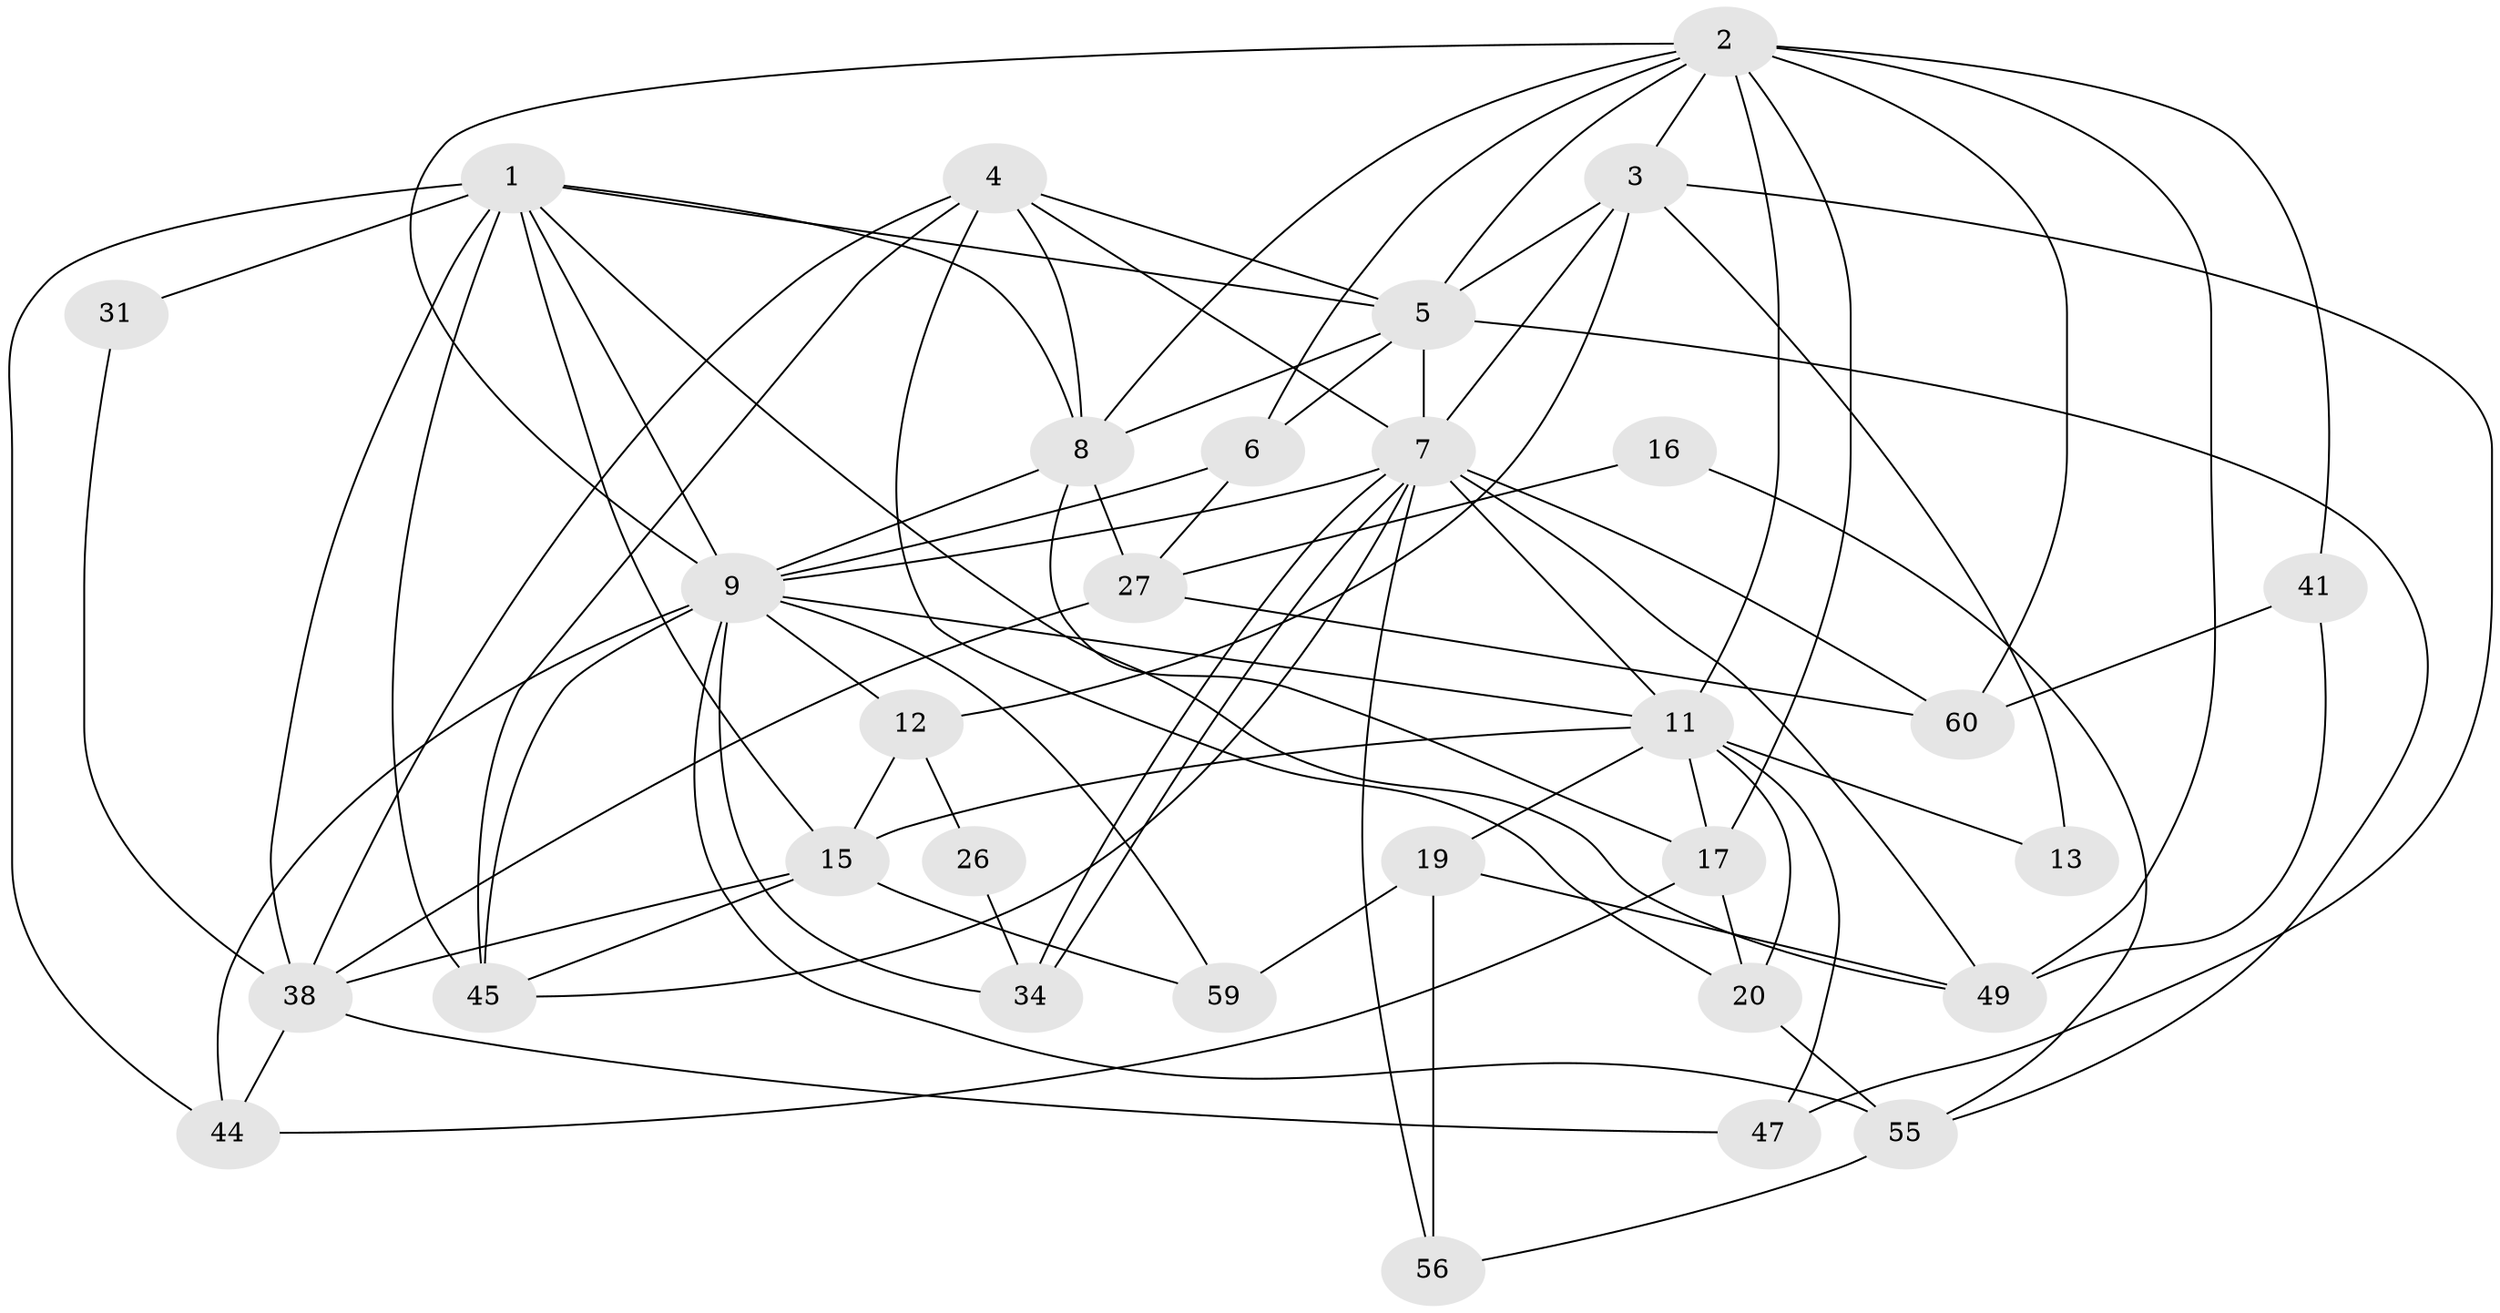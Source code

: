 // original degree distribution, {5: 0.1774193548387097, 4: 0.3225806451612903, 2: 0.12903225806451613, 3: 0.22580645161290322, 7: 0.016129032258064516, 6: 0.12903225806451613}
// Generated by graph-tools (version 1.1) at 2025/15/03/09/25 04:15:10]
// undirected, 31 vertices, 82 edges
graph export_dot {
graph [start="1"]
  node [color=gray90,style=filled];
  1 [super="+52+24"];
  2 [super="+21"];
  3 [super="+28"];
  4 [super="+35"];
  5 [super="+10"];
  6 [super="+36"];
  7 [super="+43+25"];
  8 [super="+29+51"];
  9 [super="+23+14"];
  11 [super="+32"];
  12 [super="+33"];
  13;
  15 [super="+54"];
  16;
  17 [super="+46+30"];
  19 [super="+22"];
  20 [super="+37+48"];
  26;
  27;
  31;
  34;
  38 [super="+39+40"];
  41;
  44;
  45;
  47;
  49 [super="+58"];
  55;
  56;
  59;
  60;
  1 -- 9 [weight=2];
  1 -- 31;
  1 -- 44;
  1 -- 45;
  1 -- 49;
  1 -- 38;
  1 -- 8 [weight=2];
  1 -- 15;
  1 -- 5;
  2 -- 17;
  2 -- 60;
  2 -- 41;
  2 -- 49;
  2 -- 3;
  2 -- 6;
  2 -- 8;
  2 -- 11;
  2 -- 9;
  2 -- 5;
  3 -- 13;
  3 -- 47;
  3 -- 7;
  3 -- 12;
  3 -- 5;
  4 -- 20;
  4 -- 38;
  4 -- 7;
  4 -- 8;
  4 -- 45;
  4 -- 5;
  5 -- 6;
  5 -- 7 [weight=3];
  5 -- 55;
  5 -- 8;
  6 -- 27;
  6 -- 9;
  7 -- 11 [weight=2];
  7 -- 34;
  7 -- 34;
  7 -- 45;
  7 -- 60;
  7 -- 56;
  7 -- 49;
  7 -- 9;
  8 -- 27;
  8 -- 17;
  8 -- 9;
  9 -- 34;
  9 -- 12;
  9 -- 11;
  9 -- 44;
  9 -- 45;
  9 -- 55;
  9 -- 59;
  11 -- 15;
  11 -- 47;
  11 -- 20;
  11 -- 13 [weight=2];
  11 -- 17;
  11 -- 19;
  12 -- 15;
  12 -- 26;
  15 -- 45;
  15 -- 59;
  15 -- 38;
  16 -- 55;
  16 -- 27;
  17 -- 44;
  17 -- 20;
  19 -- 56;
  19 -- 49;
  19 -- 59 [weight=2];
  20 -- 55;
  26 -- 34;
  27 -- 60;
  27 -- 38;
  31 -- 38;
  38 -- 44;
  38 -- 47;
  41 -- 49;
  41 -- 60;
  55 -- 56;
}

